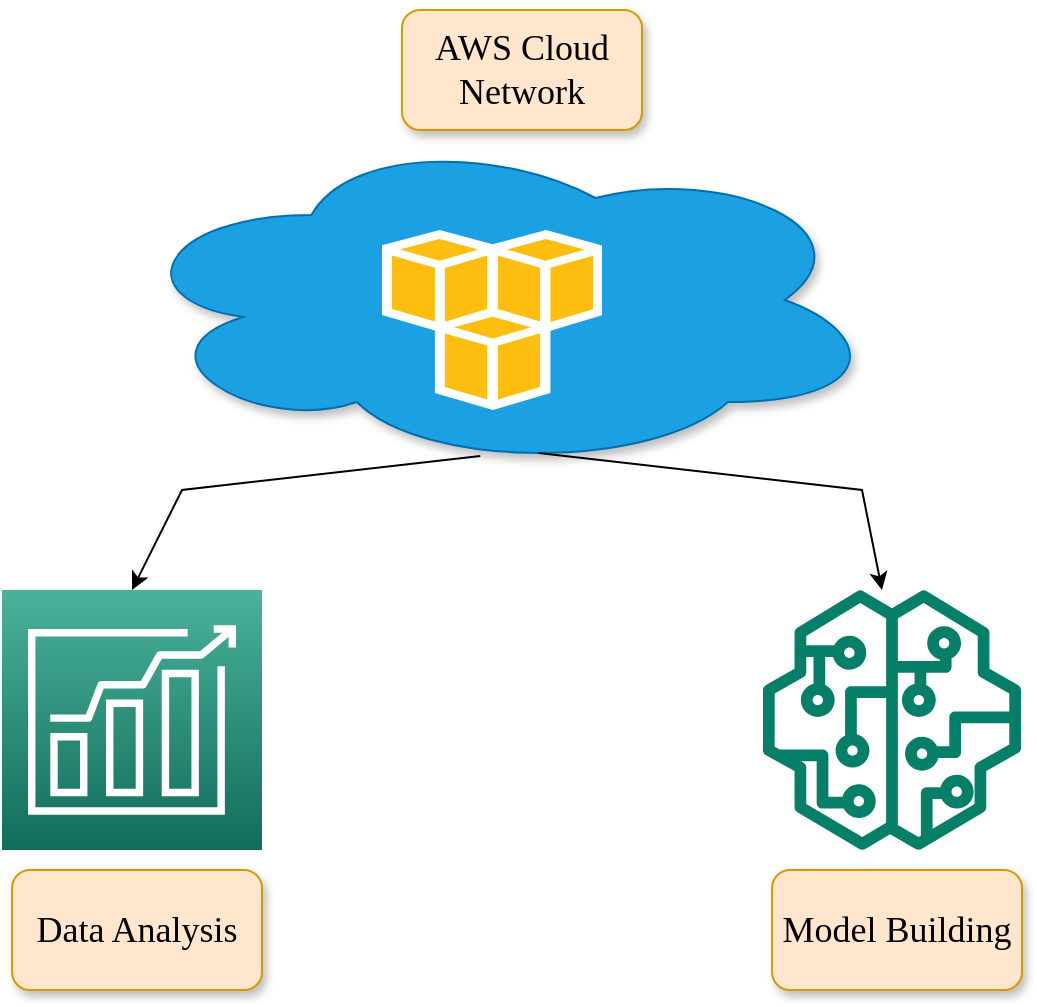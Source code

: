 <mxfile version="20.2.2" type="github"><diagram id="USHmR6UKoyCkYQ0QOVhJ" name="Page-1"><mxGraphModel dx="1422" dy="766" grid="1" gridSize="10" guides="1" tooltips="1" connect="1" arrows="1" fold="1" page="1" pageScale="1" pageWidth="1100" pageHeight="850" math="0" shadow="0"><root><mxCell id="0"/><mxCell id="1" parent="0"/><mxCell id="55CEgqmvYuLnwV3r7bCZ-2" value="" style="ellipse;shape=cloud;whiteSpace=wrap;html=1;fontSize=11;shadow=1;strokeColor=#006EAF;fillColor=#1ba1e2;sketch=0;fontColor=#ffffff;" parent="1" vertex="1"><mxGeometry x="350" y="110" width="378.75" height="170" as="geometry"/></mxCell><mxCell id="55CEgqmvYuLnwV3r7bCZ-1" value="" style="dashed=0;outlineConnect=0;html=1;align=center;labelPosition=center;verticalLabelPosition=bottom;verticalAlign=top;shape=mxgraph.weblogos.aws;fontSize=11;" parent="1" vertex="1"><mxGeometry x="480" y="160" width="110" height="90" as="geometry"/></mxCell><mxCell id="55CEgqmvYuLnwV3r7bCZ-4" value="" style="sketch=0;points=[[0,0,0],[0.25,0,0],[0.5,0,0],[0.75,0,0],[1,0,0],[0,1,0],[0.25,1,0],[0.5,1,0],[0.75,1,0],[1,1,0],[0,0.25,0],[0,0.5,0],[0,0.75,0],[1,0.25,0],[1,0.5,0],[1,0.75,0]];outlineConnect=0;fontColor=#232F3E;gradientColor=#4AB29A;gradientDirection=north;fillColor=#116D5B;strokeColor=#ffffff;dashed=0;verticalLabelPosition=bottom;verticalAlign=top;align=center;html=1;fontSize=12;fontStyle=0;aspect=fixed;shape=mxgraph.aws4.resourceIcon;resIcon=mxgraph.aws4.forecast;" parent="1" vertex="1"><mxGeometry x="290" y="340" width="130" height="130" as="geometry"/></mxCell><mxCell id="55CEgqmvYuLnwV3r7bCZ-5" value="" style="sketch=0;outlineConnect=0;fontColor=#232F3E;gradientColor=none;fillColor=#067F68;strokeColor=none;dashed=0;verticalLabelPosition=bottom;verticalAlign=top;align=center;html=1;fontSize=12;fontStyle=0;aspect=fixed;pointerEvents=1;shape=mxgraph.aws4.sagemaker_model;" parent="1" vertex="1"><mxGeometry x="670" y="340" width="130" height="130" as="geometry"/></mxCell><mxCell id="55CEgqmvYuLnwV3r7bCZ-6" value="" style="endArrow=classic;html=1;rounded=0;fontSize=11;entryX=0.5;entryY=0;entryDx=0;entryDy=0;entryPerimeter=0;exitX=0.473;exitY=0.959;exitDx=0;exitDy=0;exitPerimeter=0;" parent="1" source="55CEgqmvYuLnwV3r7bCZ-2" target="55CEgqmvYuLnwV3r7bCZ-4" edge="1"><mxGeometry width="50" height="50" relative="1" as="geometry"><mxPoint x="530" y="380" as="sourcePoint"/><mxPoint x="410" y="280" as="targetPoint"/><Array as="points"><mxPoint x="380" y="290"/></Array></mxGeometry></mxCell><mxCell id="55CEgqmvYuLnwV3r7bCZ-7" value="" style="endArrow=classic;html=1;rounded=0;fontSize=11;exitX=0.55;exitY=0.95;exitDx=0;exitDy=0;exitPerimeter=0;" parent="1" source="55CEgqmvYuLnwV3r7bCZ-2" edge="1"><mxGeometry width="50" height="50" relative="1" as="geometry"><mxPoint x="520" y="420" as="sourcePoint"/><mxPoint x="730" y="340" as="targetPoint"/><Array as="points"><mxPoint x="720" y="290"/></Array></mxGeometry></mxCell><mxCell id="55CEgqmvYuLnwV3r7bCZ-8" value="AWS Cloud Network" style="rounded=1;whiteSpace=wrap;html=1;shadow=1;sketch=0;fontSize=18;fontFamily=Verdana;fillColor=#ffe6cc;strokeColor=#d79b00;" parent="1" vertex="1"><mxGeometry x="490" y="50" width="120" height="60" as="geometry"/></mxCell><mxCell id="55CEgqmvYuLnwV3r7bCZ-9" value="Data Analysis" style="rounded=1;whiteSpace=wrap;html=1;shadow=1;sketch=0;fontSize=18;strokeColor=#d79b00;fillColor=#ffe6cc;fontFamily=Verdana;" parent="1" vertex="1"><mxGeometry x="295" y="480" width="125" height="60" as="geometry"/></mxCell><mxCell id="55CEgqmvYuLnwV3r7bCZ-10" value="Model Building" style="rounded=1;whiteSpace=wrap;html=1;shadow=1;sketch=0;fontSize=18;strokeColor=#d79b00;fillColor=#ffe6cc;fontFamily=Verdana;" parent="1" vertex="1"><mxGeometry x="675" y="480" width="125" height="60" as="geometry"/></mxCell></root></mxGraphModel></diagram></mxfile>